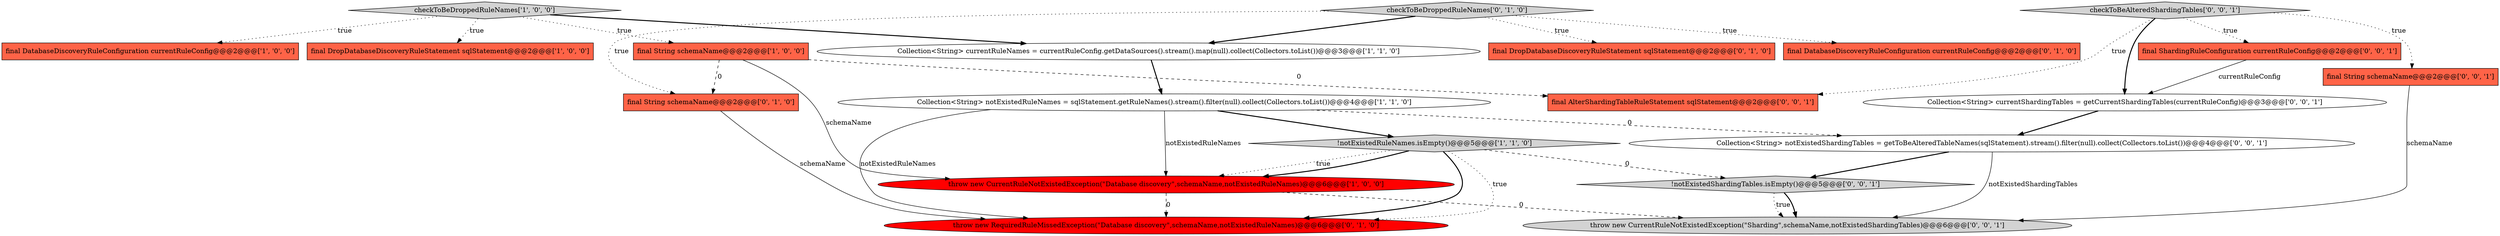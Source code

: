 digraph {
7 [style = filled, label = "final String schemaName@@@2@@@['1', '0', '0']", fillcolor = tomato, shape = box image = "AAA1AAABBB1BBB"];
9 [style = filled, label = "final DropDatabaseDiscoveryRuleStatement sqlStatement@@@2@@@['0', '1', '0']", fillcolor = tomato, shape = box image = "AAA0AAABBB2BBB"];
3 [style = filled, label = "checkToBeDroppedRuleNames['1', '0', '0']", fillcolor = lightgray, shape = diamond image = "AAA0AAABBB1BBB"];
19 [style = filled, label = "!notExistedShardingTables.isEmpty()@@@5@@@['0', '0', '1']", fillcolor = lightgray, shape = diamond image = "AAA0AAABBB3BBB"];
16 [style = filled, label = "final String schemaName@@@2@@@['0', '0', '1']", fillcolor = tomato, shape = box image = "AAA0AAABBB3BBB"];
18 [style = filled, label = "Collection<String> currentShardingTables = getCurrentShardingTables(currentRuleConfig)@@@3@@@['0', '0', '1']", fillcolor = white, shape = ellipse image = "AAA0AAABBB3BBB"];
10 [style = filled, label = "final DatabaseDiscoveryRuleConfiguration currentRuleConfig@@@2@@@['0', '1', '0']", fillcolor = tomato, shape = box image = "AAA0AAABBB2BBB"];
0 [style = filled, label = "!notExistedRuleNames.isEmpty()@@@5@@@['1', '1', '0']", fillcolor = lightgray, shape = diamond image = "AAA0AAABBB1BBB"];
5 [style = filled, label = "final DropDatabaseDiscoveryRuleStatement sqlStatement@@@2@@@['1', '0', '0']", fillcolor = tomato, shape = box image = "AAA0AAABBB1BBB"];
4 [style = filled, label = "throw new CurrentRuleNotExistedException(\"Database discovery\",schemaName,notExistedRuleNames)@@@6@@@['1', '0', '0']", fillcolor = red, shape = ellipse image = "AAA1AAABBB1BBB"];
13 [style = filled, label = "Collection<String> notExistedShardingTables = getToBeAlteredTableNames(sqlStatement).stream().filter(null).collect(Collectors.toList())@@@4@@@['0', '0', '1']", fillcolor = white, shape = ellipse image = "AAA0AAABBB3BBB"];
11 [style = filled, label = "throw new RequiredRuleMissedException(\"Database discovery\",schemaName,notExistedRuleNames)@@@6@@@['0', '1', '0']", fillcolor = red, shape = ellipse image = "AAA1AAABBB2BBB"];
6 [style = filled, label = "final DatabaseDiscoveryRuleConfiguration currentRuleConfig@@@2@@@['1', '0', '0']", fillcolor = tomato, shape = box image = "AAA0AAABBB1BBB"];
15 [style = filled, label = "final ShardingRuleConfiguration currentRuleConfig@@@2@@@['0', '0', '1']", fillcolor = tomato, shape = box image = "AAA0AAABBB3BBB"];
12 [style = filled, label = "final String schemaName@@@2@@@['0', '1', '0']", fillcolor = tomato, shape = box image = "AAA1AAABBB2BBB"];
20 [style = filled, label = "throw new CurrentRuleNotExistedException(\"Sharding\",schemaName,notExistedShardingTables)@@@6@@@['0', '0', '1']", fillcolor = lightgray, shape = ellipse image = "AAA0AAABBB3BBB"];
2 [style = filled, label = "Collection<String> notExistedRuleNames = sqlStatement.getRuleNames().stream().filter(null).collect(Collectors.toList())@@@4@@@['1', '1', '0']", fillcolor = white, shape = ellipse image = "AAA0AAABBB1BBB"];
8 [style = filled, label = "checkToBeDroppedRuleNames['0', '1', '0']", fillcolor = lightgray, shape = diamond image = "AAA0AAABBB2BBB"];
17 [style = filled, label = "final AlterShardingTableRuleStatement sqlStatement@@@2@@@['0', '0', '1']", fillcolor = tomato, shape = box image = "AAA0AAABBB3BBB"];
1 [style = filled, label = "Collection<String> currentRuleNames = currentRuleConfig.getDataSources().stream().map(null).collect(Collectors.toList())@@@3@@@['1', '1', '0']", fillcolor = white, shape = ellipse image = "AAA0AAABBB1BBB"];
14 [style = filled, label = "checkToBeAlteredShardingTables['0', '0', '1']", fillcolor = lightgray, shape = diamond image = "AAA0AAABBB3BBB"];
16->20 [style = solid, label="schemaName"];
3->7 [style = dotted, label="true"];
3->1 [style = bold, label=""];
7->17 [style = dashed, label="0"];
2->11 [style = solid, label="notExistedRuleNames"];
19->20 [style = dotted, label="true"];
0->19 [style = dashed, label="0"];
19->20 [style = bold, label=""];
0->4 [style = dotted, label="true"];
0->11 [style = bold, label=""];
2->4 [style = solid, label="notExistedRuleNames"];
15->18 [style = solid, label="currentRuleConfig"];
3->6 [style = dotted, label="true"];
8->10 [style = dotted, label="true"];
14->16 [style = dotted, label="true"];
8->1 [style = bold, label=""];
14->17 [style = dotted, label="true"];
14->15 [style = dotted, label="true"];
13->19 [style = bold, label=""];
2->0 [style = bold, label=""];
3->5 [style = dotted, label="true"];
8->12 [style = dotted, label="true"];
0->4 [style = bold, label=""];
4->20 [style = dashed, label="0"];
2->13 [style = dashed, label="0"];
12->11 [style = solid, label="schemaName"];
18->13 [style = bold, label=""];
7->12 [style = dashed, label="0"];
14->18 [style = bold, label=""];
7->4 [style = solid, label="schemaName"];
1->2 [style = bold, label=""];
13->20 [style = solid, label="notExistedShardingTables"];
8->9 [style = dotted, label="true"];
4->11 [style = dashed, label="0"];
0->11 [style = dotted, label="true"];
}
